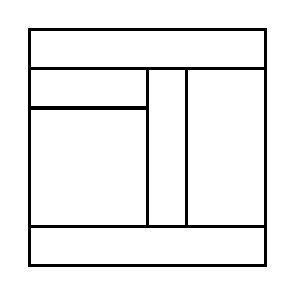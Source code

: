 \begin{tikzpicture}[very thick, scale=.5]
    \draw (0,5) rectangle (6,6);
    \draw (0,4) rectangle (3,5);
    \draw (0,1) rectangle (3,4);
    \draw (3,1) rectangle (4,5);
    \draw (4,1) rectangle (6,5);
    \draw (0,0) rectangle (6,1);
\end{tikzpicture}
